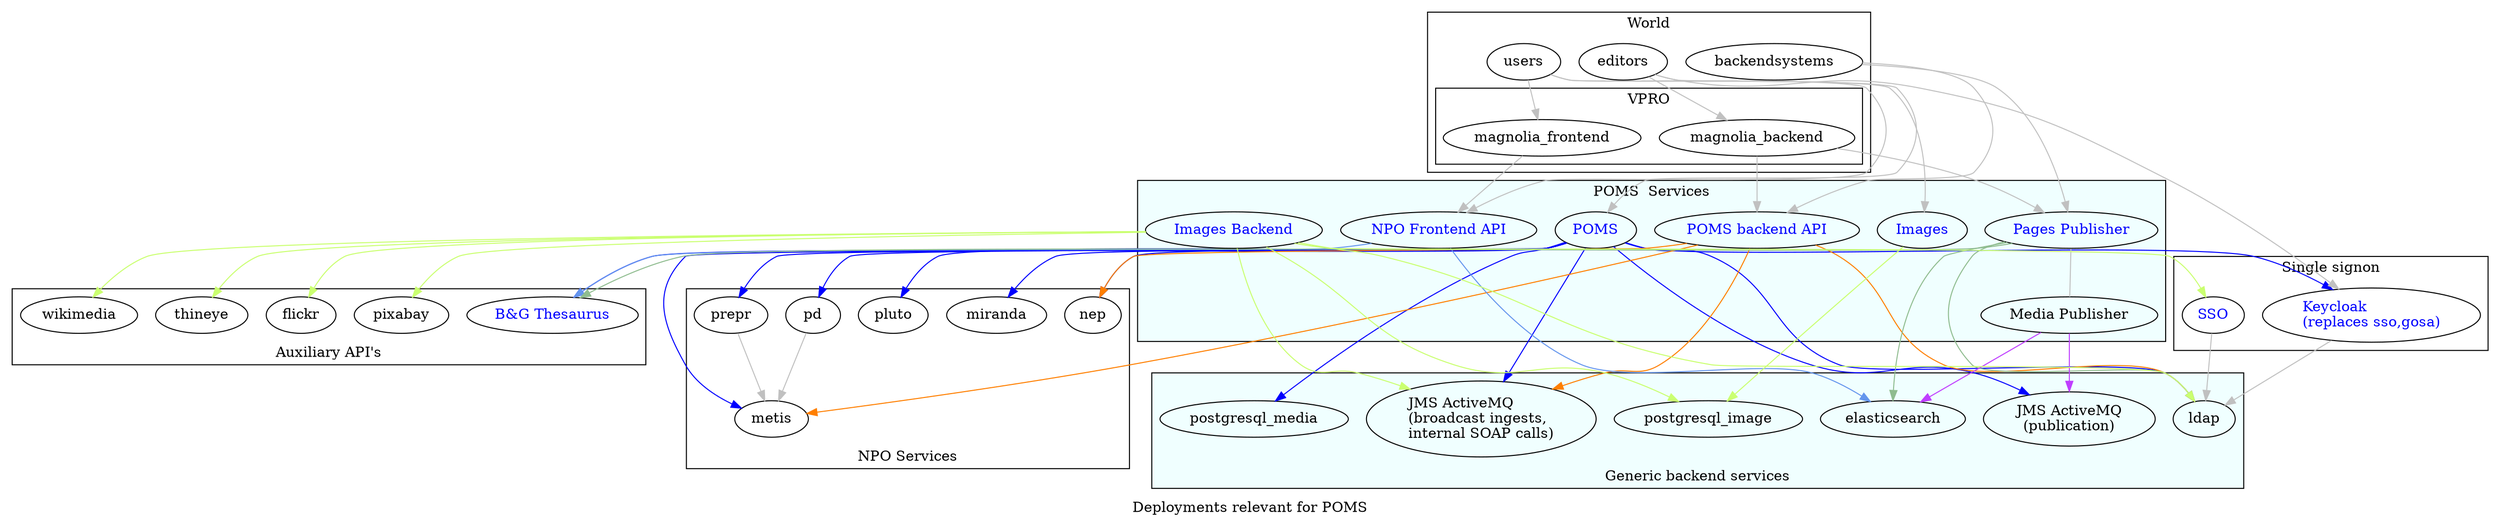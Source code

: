 digraph poms_universe {

    label="Deployments relevant for POMS"
    edge [
    color=gray
    ]

    poms [ label="POMS" href="https://poms.omroep.nl/" fontcolor=blue ]
    poms_backend [ label="POMS backend API" href="https://api.poms.omroep.nl/" fontcolor=blue ]
    api [ label = "NPO Frontend API" href="https://rs.poms.omroep.nl/" fontcolor=blue ]
    pages_publish [ label = "Pages Publisher"     href="https://publish.pages.omroep.nl/" fontcolor=blue ]
    media_publish [ label = "Media Publisher" ]
    images_frontend [ label = "Images" href="https://images.poms.omroep.nl" fontcolor=blue]
    images_backend [ label = "Images Backend" href="https://poms.omroep.nl/images/" fontcolor=blue ]
    gtaa [ label ="B&G Thesaurus"  href="http://gtaa.beeldengeluid.nl/" fontcolor=blue]
    thineye

    subgraph cluster_0  {
      label="Generic backend services"
      labelloc=b
      bgcolor=azure
      postgresql_media
      postgresql_image
      elasticsearch
      jms_ingest [ label = "JMS ActiveMQ\l(broadcast ingests,\linternal SOAP calls)" ]
      jms_publish [ label = "JMS ActiveMQ\l(publication)" ]
      ldap
      // gosa [ label="GOSa" href="https://admin.sso.omroep.nl/" fontcolor=blue

    }
   subgraph cluster_1  {
    label="Single signon"
    sso [ label="SSO" href="https://sso.omroep.nl" fontcolor=blue]
    keycloak [ label = "Keycloak\l(replaces sso,gosa)" href="https://ident-test.poms.omroep.nl/auth/" fontcolor=blue]
}


subgraph cluster_3  {
  label="World"
  users
  backendsystems
  editors
subgraph cluster_2  {
  label="VPRO"
  magnolia_frontend
  magnolia_backend
}

}
subgraph cluster_4  {
  label="POMS  Services"
  bgcolor=azure
  poms
  poms_backend
  pages_publish
  media_publish
  api
  images_frontend
  images_backend
}

subgraph cluster_5  {
  label="NPO Services"
  labelloc=b
  metis
  pd
  prepr
  miranda
  pluto
  nep
}

subgraph cluster_6 {
  label="Auxiliary API's"
  labelloc=b
  gtaa
  thineye
  wikimedia
  pixabay
  flickr
}

editors -> {
  magnolia_backend
  poms
  keycloak
}

users -> {
  magnolia_frontend
  api
  images_frontend
}

backendsystems -> {
  poms_backend
  pages_publish
}

poms -> {
  postgresql_media
  jms_publish
  jms_ingest
  keycloak
  ldap
  miranda
  prepr
  pd
  metis
  pluto
  nep
  gtaa
}[color=blue]

poms_backend -> {
  jms_ingest
  ldap
  metis
  ldap
  nep
}[color=darkorange1]

api -> {
  elasticsearch
  gtaa
}[color=cornflowerblue]

pages_publish-> {
  elasticsearch
  ldap
  gtaa
}[color=darkseagreen]

media_publish -> {
  elasticsearch
  jms_publish
}[color=darkorchid1]
pages_publish -> media_publish[dir=none]

images_frontend -> {
  postgresql_image
}[color=darkolivegreen1]
images_backend -> {
  postgresql_image
  jms_ingest
  sso
  ldap
  thineye
  wikimedia
  pixabay
  flickr
}[color=darkolivegreen1]

magnolia_backend -> {
  poms_backend
  pages_publish
}

magnolia_frontend -> {
  api
}

sso -> ldap

prepr -> metis
pd -> metis

//gosa -> ldap

keycloak -> ldap


}
